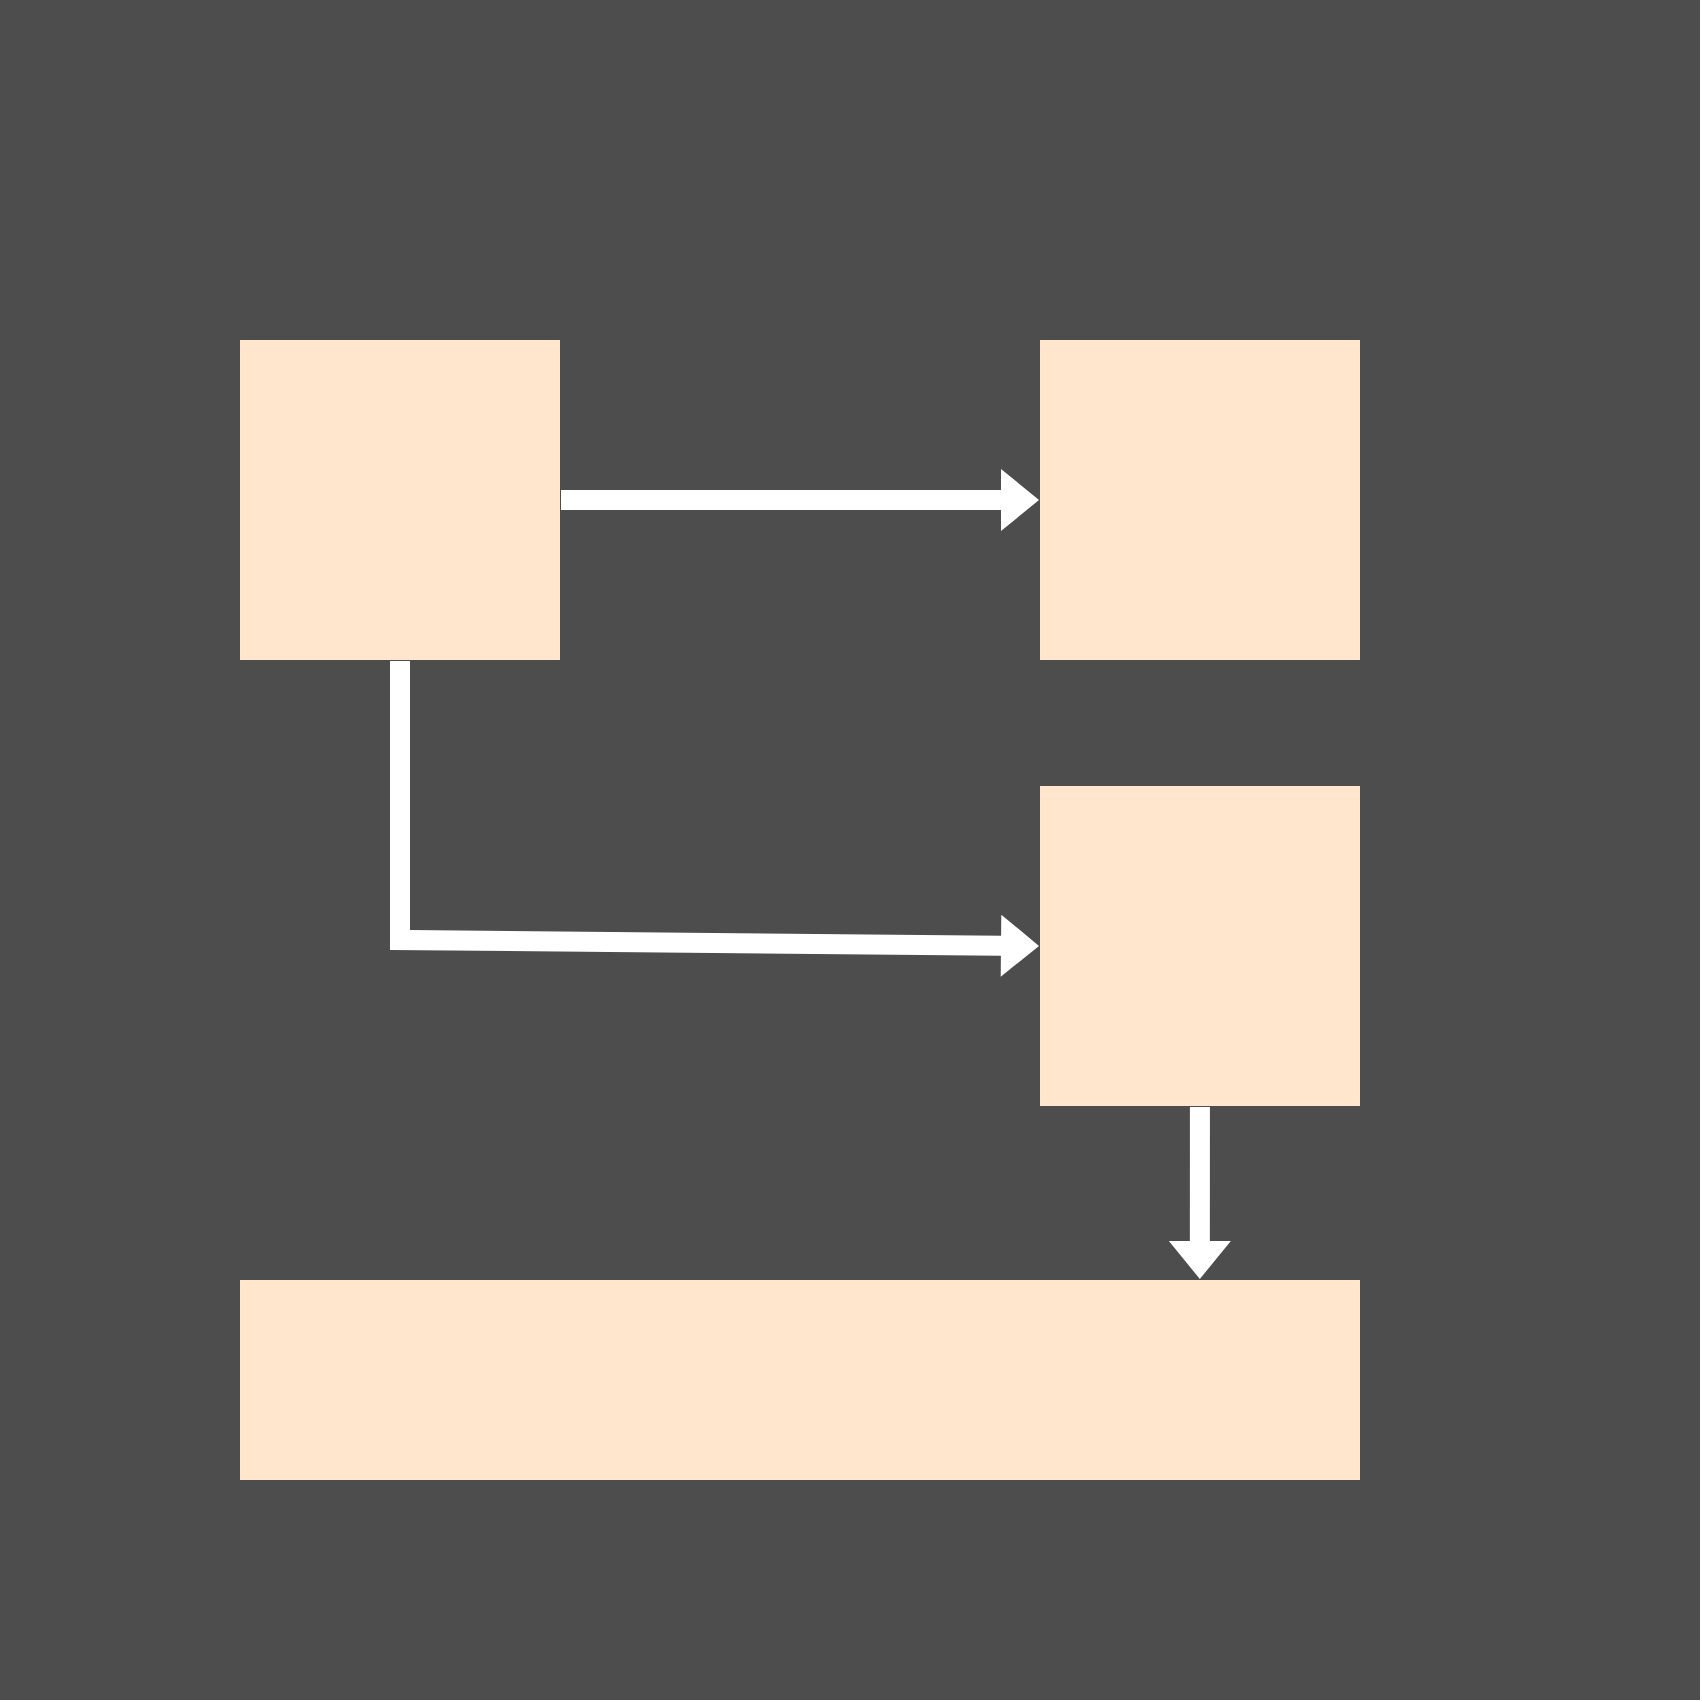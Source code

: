 <mxfile version="20.0.4" type="github">
  <diagram id="7ARIJulqibOma9k9xZ0L" name="Page-1">
    <mxGraphModel dx="3346" dy="2981" grid="1" gridSize="10" guides="1" tooltips="1" connect="1" arrows="1" fold="1" page="1" pageScale="1" pageWidth="850" pageHeight="1100" math="0" shadow="0">
      <root>
        <mxCell id="0" />
        <mxCell id="1" parent="0" />
        <mxCell id="F0DnkDRc1rh83wPBzXUS-4" value="" style="whiteSpace=wrap;html=1;aspect=fixed;fillColor=#4D4D4D;strokeColor=none;" vertex="1" parent="1">
          <mxGeometry y="-10" width="850" height="850" as="geometry" />
        </mxCell>
        <mxCell id="F0DnkDRc1rh83wPBzXUS-2" value="" style="whiteSpace=wrap;html=1;aspect=fixed;fillColor=#ffe6cc;strokeColor=none;" vertex="1" parent="1">
          <mxGeometry x="520" y="160" width="160" height="160" as="geometry" />
        </mxCell>
        <mxCell id="F0DnkDRc1rh83wPBzXUS-3" value="" style="whiteSpace=wrap;html=1;aspect=fixed;fillColor=#ffe6cc;strokeColor=none;" vertex="1" parent="1">
          <mxGeometry x="520" y="383" width="160" height="160" as="geometry" />
        </mxCell>
        <mxCell id="F0DnkDRc1rh83wPBzXUS-7" value="" style="shape=flexArrow;endArrow=classic;html=1;rounded=0;fillColor=#FFFFFF;entryX=0;entryY=0.5;entryDx=0;entryDy=0;exitX=1;exitY=0.5;exitDx=0;exitDy=0;strokeColor=none;" edge="1" parent="1" source="F0DnkDRc1rh83wPBzXUS-1" target="F0DnkDRc1rh83wPBzXUS-2">
          <mxGeometry width="50" height="50" relative="1" as="geometry">
            <mxPoint x="400" y="980" as="sourcePoint" />
            <mxPoint x="450" y="930" as="targetPoint" />
          </mxGeometry>
        </mxCell>
        <mxCell id="F0DnkDRc1rh83wPBzXUS-8" value="" style="shape=flexArrow;endArrow=classic;html=1;rounded=0;fillColor=#FFFFFF;entryX=0;entryY=0.5;entryDx=0;entryDy=0;exitX=0.5;exitY=1;exitDx=0;exitDy=0;strokeColor=none;" edge="1" parent="1" source="F0DnkDRc1rh83wPBzXUS-1" target="F0DnkDRc1rh83wPBzXUS-3">
          <mxGeometry width="50" height="50" relative="1" as="geometry">
            <mxPoint x="400" y="980" as="sourcePoint" />
            <mxPoint x="450" y="930" as="targetPoint" />
            <Array as="points">
              <mxPoint x="200" y="460" />
            </Array>
          </mxGeometry>
        </mxCell>
        <mxCell id="F0DnkDRc1rh83wPBzXUS-1" value="" style="whiteSpace=wrap;html=1;aspect=fixed;fillColor=#ffe6cc;strokeColor=none;" vertex="1" parent="1">
          <mxGeometry x="120" y="160" width="160" height="160" as="geometry" />
        </mxCell>
        <mxCell id="F0DnkDRc1rh83wPBzXUS-9" value="" style="shape=flexArrow;endArrow=classic;html=1;rounded=0;fillColor=#FFFFFF;entryX=0.857;entryY=0;entryDx=0;entryDy=0;entryPerimeter=0;strokeColor=none;" edge="1" parent="1" source="F0DnkDRc1rh83wPBzXUS-3" target="F0DnkDRc1rh83wPBzXUS-11">
          <mxGeometry width="50" height="50" relative="1" as="geometry">
            <mxPoint x="400" y="980" as="sourcePoint" />
            <mxPoint x="450" y="930" as="targetPoint" />
          </mxGeometry>
        </mxCell>
        <mxCell id="F0DnkDRc1rh83wPBzXUS-11" value="" style="rounded=0;whiteSpace=wrap;html=1;fillColor=#ffe6cc;strokeColor=none;" vertex="1" parent="1">
          <mxGeometry x="120" y="630" width="560" height="100" as="geometry" />
        </mxCell>
      </root>
    </mxGraphModel>
  </diagram>
</mxfile>
